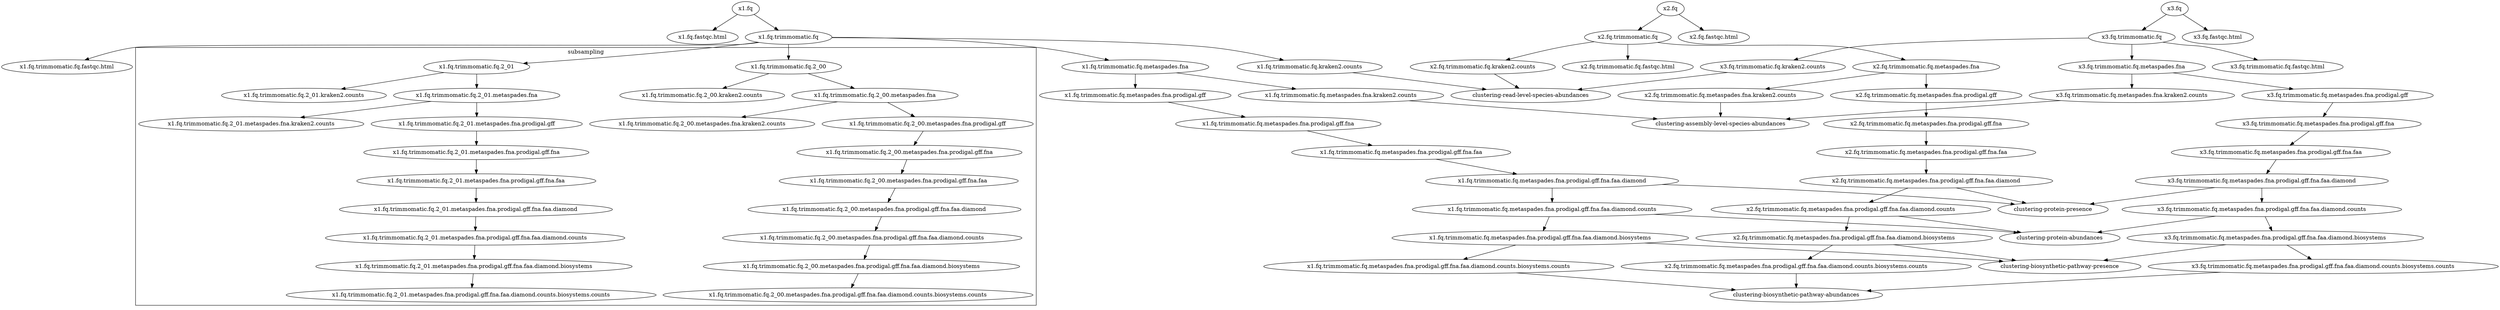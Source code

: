 # build with dot -Tsvg make-chart.dot -o make-chart.svg
digraph {
    A1 [label="x1.fq"]
    A2 [label="x2.fq"]
    A3 [label="x3.fq"]
    
    B1 [label="x1.fq.fastqc.html"]
    B2 [label="x2.fq.fastqc.html"]
    B3 [label="x3.fq.fastqc.html"]
    
    C1 [label="x1.fq.trimmomatic.fq"]
    C2 [label="x2.fq.trimmomatic.fq"]
    C3 [label="x3.fq.trimmomatic.fq"]
    
    D1 [label="x1.fq.trimmomatic.fq.fastqc.html"]
    D2 [label="x2.fq.trimmomatic.fq.fastqc.html"]
    D3 [label="x3.fq.trimmomatic.fq.fastqc.html"]
    
    E1 [label="x1.fq.trimmomatic.fq.kraken2.counts"]
    E2 [label="x2.fq.trimmomatic.fq.kraken2.counts"]
    E3 [label="x3.fq.trimmomatic.fq.kraken2.counts"]
    
    EA [label="clustering-read-level-species-abundances"]
    
    F1 [label="x1.fq.trimmomatic.fq.metaspades.fna"]
    F2 [label="x2.fq.trimmomatic.fq.metaspades.fna"]
    F3 [label="x3.fq.trimmomatic.fq.metaspades.fna"]
    
    G1 [label="x1.fq.trimmomatic.fq.metaspades.fna.kraken2.counts"]
    G2 [label="x2.fq.trimmomatic.fq.metaspades.fna.kraken2.counts"]
    G3 [label="x3.fq.trimmomatic.fq.metaspades.fna.kraken2.counts"]
    
    GA [label="clustering-assembly-level-species-abundances"]
    
    H1 [label="x1.fq.trimmomatic.fq.metaspades.fna.prodigal.gff"]
    H2 [label="x2.fq.trimmomatic.fq.metaspades.fna.prodigal.gff"]
    H3 [label="x3.fq.trimmomatic.fq.metaspades.fna.prodigal.gff"]
    
    I1 [label="x1.fq.trimmomatic.fq.metaspades.fna.prodigal.gff.fna"]
    I2 [label="x2.fq.trimmomatic.fq.metaspades.fna.prodigal.gff.fna"]
    I3 [label="x3.fq.trimmomatic.fq.metaspades.fna.prodigal.gff.fna"]
    
    J1 [label="x1.fq.trimmomatic.fq.metaspades.fna.prodigal.gff.fna.faa"]
    J2 [label="x2.fq.trimmomatic.fq.metaspades.fna.prodigal.gff.fna.faa"]
    J3 [label="x3.fq.trimmomatic.fq.metaspades.fna.prodigal.gff.fna.faa"]

    K1 [label="x1.fq.trimmomatic.fq.metaspades.fna.prodigal.gff.fna.faa.diamond"]
    K2 [label="x2.fq.trimmomatic.fq.metaspades.fna.prodigal.gff.fna.faa.diamond"]
    K3 [label="x3.fq.trimmomatic.fq.metaspades.fna.prodigal.gff.fna.faa.diamond"]
    
    KA [label="clustering-protein-presence"]

    L1 [label="x1.fq.trimmomatic.fq.metaspades.fna.prodigal.gff.fna.faa.diamond.counts"]
    L2 [label="x2.fq.trimmomatic.fq.metaspades.fna.prodigal.gff.fna.faa.diamond.counts"]
    L3 [label="x3.fq.trimmomatic.fq.metaspades.fna.prodigal.gff.fna.faa.diamond.counts"]
    
    LA [label="clustering-protein-abundances"]

    M1 [label="x1.fq.trimmomatic.fq.metaspades.fna.prodigal.gff.fna.faa.diamond.biosystems"]
    M2 [label="x2.fq.trimmomatic.fq.metaspades.fna.prodigal.gff.fna.faa.diamond.biosystems"]
    M3 [label="x3.fq.trimmomatic.fq.metaspades.fna.prodigal.gff.fna.faa.diamond.biosystems"]
    
    MA [label="clustering-biosynthetic-pathway-presence"]
    
    N1 [label="x1.fq.trimmomatic.fq.metaspades.fna.prodigal.gff.fna.faa.diamond.counts.biosystems.counts"]
    N2 [label="x2.fq.trimmomatic.fq.metaspades.fna.prodigal.gff.fna.faa.diamond.counts.biosystems.counts"]
    N3 [label="x3.fq.trimmomatic.fq.metaspades.fna.prodigal.gff.fna.faa.diamond.counts.biosystems.counts"]
    
    NA [label="clustering-biosynthetic-pathway-abundances"]
    
    A1 -> B1
    A2 -> B2
    A3 -> B3
    
    A1 -> C1
    A2 -> C2
    A3 -> C3
    
    C1 -> D1
    C2 -> D2
    C3 -> D3
    
    C1 -> C1_0
    C1 -> C1_1
    C1 -> E1
    C2 -> E2
    C3 -> E3
    
    E1 -> EA
    E2 -> EA
    E3 -> EA
    
    C1 -> F1
    C2 -> F2
    C3 -> F3
    
    F1 -> G1
    F2 -> G2
    F3 -> G3
    
    G1 -> GA
    G2 -> GA
    G3 -> GA
    
    F1 -> H1
    F2 -> H2
    F3 -> H3
    
    H1 -> I1
    H2 -> I2
    H3 -> I3
    
    I1 -> J1
    I2 -> J2
    I3 -> J3
    
    J1 -> K1
    J2 -> K2
    J3 -> K3
    
    K1 -> KA
    K2 -> KA
    K3 -> KA
    
    K1 -> L1
    K2 -> L2
    K3 -> L3
    
    L1 -> LA
    L2 -> LA
    L3 -> LA
    
    L1 -> M1
    L2 -> M2
    L3 -> M3
    
    M1 -> MA
    M2 -> MA
    M3 -> MA
    
    M1 -> N1
    M2 -> N2
    M3 -> N3
    
    N1 -> NA
    N2 -> NA
    N3 -> NA
    
    subgraph cluster_0 {
		label = "subsampling";
        
        C1_0 [label="x1.fq.trimmomatic.fq.2_00"]
        C1_1 [label="x1.fq.trimmomatic.fq.2_01"]
        
        E1_0 [label="x1.fq.trimmomatic.fq.2_00.kraken2.counts"]
        E1_1 [label="x1.fq.trimmomatic.fq.2_01.kraken2.counts"]
        
        F1_0 [label="x1.fq.trimmomatic.fq.2_00.metaspades.fna"]
        F1_1 [label="x1.fq.trimmomatic.fq.2_01.metaspades.fna"]
        
        G1_0 [label="x1.fq.trimmomatic.fq.2_00.metaspades.fna.kraken2.counts"]
        G1_1 [label="x1.fq.trimmomatic.fq.2_01.metaspades.fna.kraken2.counts"]
        
        H1_0 [label="x1.fq.trimmomatic.fq.2_00.metaspades.fna.prodigal.gff"]
        H1_1 [label="x1.fq.trimmomatic.fq.2_01.metaspades.fna.prodigal.gff"]
        
        I1_0 [label="x1.fq.trimmomatic.fq.2_00.metaspades.fna.prodigal.gff.fna"]
        I1_1 [label="x1.fq.trimmomatic.fq.2_01.metaspades.fna.prodigal.gff.fna"]
        
        J1_0 [label="x1.fq.trimmomatic.fq.2_00.metaspades.fna.prodigal.gff.fna.faa"]
        J1_1 [label="x1.fq.trimmomatic.fq.2_01.metaspades.fna.prodigal.gff.fna.faa"]
        
        K1_0 [label="x1.fq.trimmomatic.fq.2_00.metaspades.fna.prodigal.gff.fna.faa.diamond"]
        K1_1 [label="x1.fq.trimmomatic.fq.2_01.metaspades.fna.prodigal.gff.fna.faa.diamond"]
        
        L1_0 [label="x1.fq.trimmomatic.fq.2_00.metaspades.fna.prodigal.gff.fna.faa.diamond.counts"]
        L1_1 [label="x1.fq.trimmomatic.fq.2_01.metaspades.fna.prodigal.gff.fna.faa.diamond.counts"]
        
        M1_0 [label="x1.fq.trimmomatic.fq.2_00.metaspades.fna.prodigal.gff.fna.faa.diamond.biosystems"]
        M1_1 [label="x1.fq.trimmomatic.fq.2_01.metaspades.fna.prodigal.gff.fna.faa.diamond.biosystems"]
        
        N1_0 [label="x1.fq.trimmomatic.fq.2_00.metaspades.fna.prodigal.gff.fna.faa.diamond.counts.biosystems.counts"]
        N1_1 [label="x1.fq.trimmomatic.fq.2_01.metaspades.fna.prodigal.gff.fna.faa.diamond.counts.biosystems.counts"]
        
        C1_0 -> E1_0
        C1_1 -> E1_1
        
        C1_0 -> F1_0
        C1_1 -> F1_1
        
        F1_0 -> G1_0
        F1_1 -> G1_1
        
        F1_0 -> H1_0
        F1_1 -> H1_1
        
        H1_0 -> I1_0
        H1_1 -> I1_1
        
        I1_0 -> J1_0
        I1_1 -> J1_1
    
        J1_0 -> K1_0
        J1_1 -> K1_1
        
        K1_0 -> L1_0
        K1_1 -> L1_1
        
        L1_0 -> M1_0
        L1_1 -> M1_1
        
        M1_0 -> N1_0
        M1_1 -> N1_1
    }
}